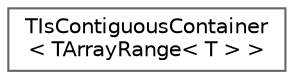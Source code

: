 digraph "Graphical Class Hierarchy"
{
 // INTERACTIVE_SVG=YES
 // LATEX_PDF_SIZE
  bgcolor="transparent";
  edge [fontname=Helvetica,fontsize=10,labelfontname=Helvetica,labelfontsize=10];
  node [fontname=Helvetica,fontsize=10,shape=box,height=0.2,width=0.4];
  rankdir="LR";
  Node0 [id="Node000000",label="TIsContiguousContainer\l\< TArrayRange\< T \> \>",height=0.2,width=0.4,color="grey40", fillcolor="white", style="filled",URL="$d2/dac/structTIsContiguousContainer_3_01TArrayRange_3_01T_01_4_01_4.html",tooltip=" "];
}
